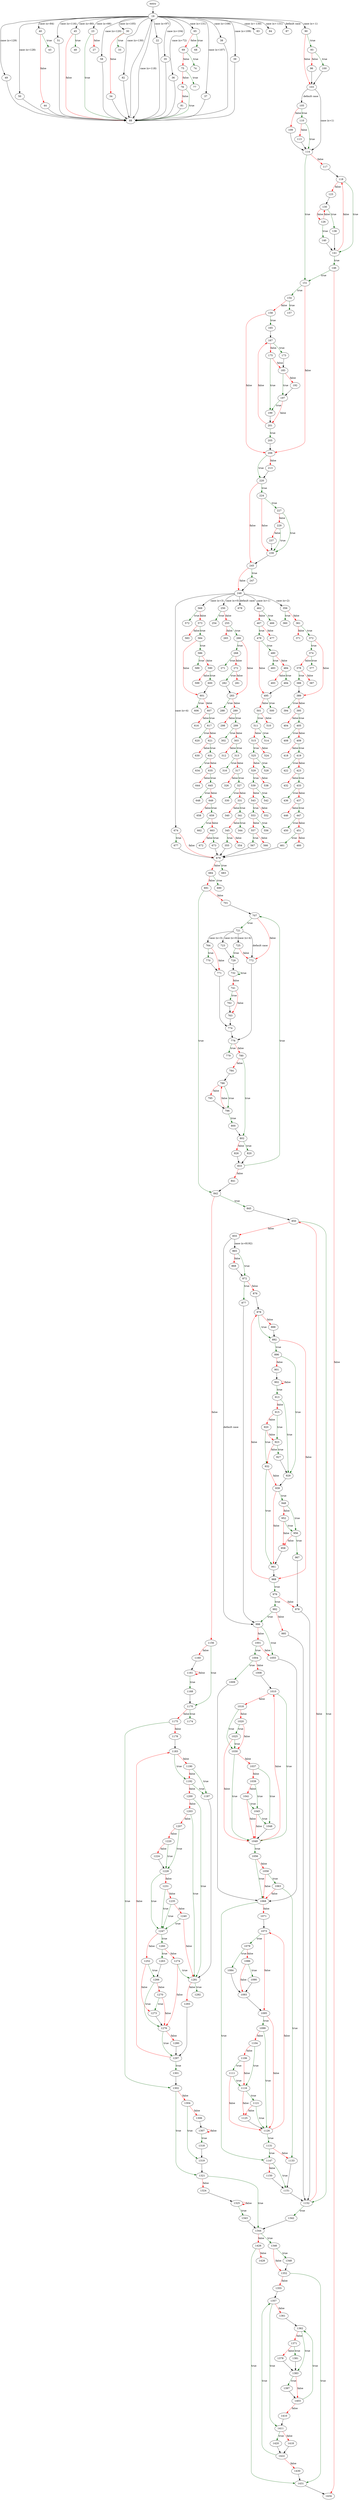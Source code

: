 digraph "main" {
	// Node definitions.
	2 [label=entry];
	19;
	22;
	23;
	27;
	30;
	33;
	34;
	35;
	36;
	37;
	38;
	39;
	40;
	43;
	44;
	45;
	48;
	49;
	50;
	51;
	58;
	65;
	68;
	69;
	74;
	75;
	77;
	78;
	81;
	82;
	83;
	84;
	87;
	88;
	90;
	93;
	96;
	100;
	103;
	105;
	109;
	110;
	113;
	114;
	117;
	118;
	123;
	126;
	130;
	136;
	140;
	141;
	146;
	151;
	154;
	157;
	158;
	165;
	167;
	173;
	175;
	183;
	192;
	197;
	199;
	201;
	205;
	206;
	213;
	220;
	224;
	227;
	229;
	237;
	239;
	245;
	247;
	248;
	250;
	254;
	255;
	265;
	266;
	268;
	271;
	272;
	281;
	282;
	283;
	288;
	289;
	298;
	299;
	302;
	303;
	312;
	313;
	316;
	317;
	326;
	327;
	330;
	331;
	340;
	341;
	344;
	345;
	354;
	355;
	356;
	360;
	361;
	371;
	372;
	374;
	377;
	378;
	387;
	388;
	389;
	394;
	395;
	404;
	405;
	408;
	409;
	418;
	419;
	422;
	423;
	432;
	433;
	436;
	437;
	446;
	447;
	450;
	451;
	460;
	461;
	462;
	466;
	467;
	477;
	478;
	480;
	483;
	484;
	493;
	494;
	495;
	500;
	501;
	510;
	511;
	514;
	515;
	524;
	525;
	528;
	529;
	538;
	539;
	542;
	543;
	552;
	553;
	556;
	557;
	566;
	567;
	568;
	572;
	573;
	583;
	584;
	586;
	589;
	590;
	599;
	600;
	601;
	606;
	607;
	616;
	617;
	620;
	621;
	630;
	631;
	634;
	635;
	644;
	645;
	648;
	649;
	658;
	659;
	662;
	663;
	672;
	673;
	674;
	677;
	678;
	679;
	683;
	684;
	690;
	691;
	701;
	707;
	721;
	723;
	725;
	729;
	732;
	741;
	762;
	763;
	764;
	770;
	771;
	772;
	774;
	776;
	779;
	780;
	784;
	786;
	795;
	796;
	800;
	802;
	820;
	826;
	833;
	841;
	842;
	845;
	850;
	855;
	865;
	868;
	872;
	876;
	877;
	878;
	888;
	892;
	896;
	901;
	902;
	913;
	915;
	920;
	923;
	927;
	929;
	932;
	939;
	948;
	952;
	956;
	958;
	961;
	967;
	968;
	976;
	978;
	992;
	995;
	998;
	1001;
	1004;
	1008;
	1009;
	1010;
	1018;
	1020;
	1025;
	1030;
	1037;
	1039;
	1041;
	1045;
	1048;
	1049;
	1055;
	1056;
	1058;
	1063;
	1068;
	1071;
	1073;
	1079;
	1084;
	1086;
	1090;
	1093;
	1095;
	1099;
	1104;
	1106;
	1111;
	1116;
	1121;
	1125;
	1126;
	1131;
	1133;
	1147;
	1150;
	1151;
	1152;
	1156;
	1160;
	1161;
	1168;
	1170;
	1174;
	1175;
	1178;
	1183;
	1190;
	1192;
	1197;
	1200;
	1203;
	1207;
	1220;
	1224;
	1228;
	1231;
	1235;
	1240;
	1247;
	1252;
	1260;
	1263;
	1266;
	1270;
	1273;
	1274;
	1276;
	1280;
	1281;
	1292;
	1293;
	1297;
	1301;
	1302;
	1304;
	1306;
	1307;
	1318;
	1319;
	1321;
	1324;
	1325;
	1342;
	1343;
	1344;
	1346;
	1348;
	1352;
	1355;
	1357;
	1361;
	1362;
	1371;
	1378;
	1381;
	1383;
	1397;
	1403;
	1410;
	1411;
	1418;
	1420;
	1422;
	1426;
	1428;
	1430;
	1431;
	1434;

	// Edge definitions.
	2 -> 19;
	19 -> 22 [label="case (x=97)"];
	19 -> 23 [label="case (x=66)"];
	19 -> 30 [label="case (x=105)"];
	19 -> 35 [label="case (x=104)"];
	19 -> 36 [label="case (x=72)"];
	19 -> 37 [label="case (x=107)"];
	19 -> 38 [label="case (x=108)"];
	19 -> 39 [label="case (x=109)"];
	19 -> 40 [label="case (x=84)"];
	19 -> 45 [label="case (x=80)"];
	19 -> 49 [label="case (x=129)"];
	19 -> 50 [label="case (x=128)"];
	19 -> 51 [label="case (x=116)"];
	19 -> 58 [label="case (x=120)"];
	19 -> 65 [label="case (x=131)"];
	19 -> 82 [label="case (x=130)"];
	19 -> 83 [label="case (x=-130)"];
	19 -> 84 [label="case (x=-131)"];
	19 -> 87 [label="default case"];
	19 -> 88 [label="case (x=118)"];
	19 -> 90 [label="case (x=-1)"];
	22 -> 88;
	23 -> 27 [
		color=red
		label=false
	];
	23 -> 88 [
		color=darkgreen
		label=true
	];
	30 -> 33 [
		color=darkgreen
		label=true
	];
	30 -> 34 [
		color=red
		label=false
	];
	34 -> 88;
	35 -> 88;
	36 -> 88;
	37 -> 88;
	38 -> 88;
	39 -> 88;
	40 -> 43 [
		color=darkgreen
		label=true
	];
	40 -> 44 [
		color=red
		label=false
	];
	44 -> 88;
	45 -> 48 [
		color=darkgreen
		label=true
	];
	45 -> 88 [
		color=red
		label=false
	];
	49 -> 88;
	50 -> 88;
	51 -> 88;
	58 -> 88;
	65 -> 68 [
		color=darkgreen
		label=true
	];
	65 -> 69 [
		color=red
		label=false
	];
	69 -> 74 [
		color=darkgreen
		label=true
	];
	69 -> 75 [
		color=red
		label=false
	];
	75 -> 77 [
		color=darkgreen
		label=true
	];
	75 -> 78 [
		color=red
		label=false
	];
	78 -> 81 [
		color=red
		label=false
	];
	78 -> 88 [
		color=darkgreen
		label=true
	];
	81 -> 88;
	82 -> 88;
	88 -> 19;
	90 -> 93 [
		color=darkgreen
		label=true
	];
	90 -> 103 [
		color=red
		label=false
	];
	93 -> 96 [
		color=red
		label=false
	];
	93 -> 100 [
		color=darkgreen
		label=true
	];
	96 -> 103;
	100 -> 103;
	103 -> 105 [label="default case"];
	103 -> 114 [label="case (x=1)"];
	105 -> 109 [
		color=red
		label=false
	];
	105 -> 110 [
		color=darkgreen
		label=true
	];
	109 -> 114;
	110 -> 113 [
		color=red
		label=false
	];
	110 -> 114 [
		color=darkgreen
		label=true
	];
	113 -> 114;
	114 -> 117 [
		color=red
		label=false
	];
	114 -> 151 [
		color=darkgreen
		label=true
	];
	117 -> 118;
	118 -> 123 [
		color=red
		label=false
	];
	118 -> 141 [
		color=darkgreen
		label=true
	];
	123 -> 130;
	126 -> 130 [
		color=red
		label=false
	];
	126 -> 140 [
		color=darkgreen
		label=true
	];
	130 -> 126 [
		color=red
		label=false
	];
	130 -> 136 [
		color=darkgreen
		label=true
	];
	136 -> 141;
	140 -> 141;
	141 -> 118 [
		color=red
		label=false
	];
	141 -> 146 [
		color=darkgreen
		label=true
	];
	146 -> 151 [
		color=darkgreen
		label=true
	];
	146 -> 1434 [
		color=red
		label=false
	];
	151 -> 154 [
		color=darkgreen
		label=true
	];
	151 -> 206 [
		color=red
		label=false
	];
	154 -> 157 [
		color=darkgreen
		label=true
	];
	154 -> 158 [
		color=red
		label=false
	];
	158 -> 165 [
		color=darkgreen
		label=true
	];
	158 -> 206 [
		color=red
		label=false
	];
	165 -> 167;
	167 -> 173 [
		color=darkgreen
		label=true
	];
	167 -> 175 [
		color=red
		label=false
	];
	173 -> 183;
	175 -> 183 [
		color=red
		label=false
	];
	175 -> 199 [
		color=darkgreen
		label=true
	];
	183 -> 192 [
		color=red
		label=false
	];
	183 -> 197 [
		color=darkgreen
		label=true
	];
	192 -> 197;
	197 -> 199 [
		color=darkgreen
		label=true
	];
	197 -> 201 [
		color=red
		label=false
	];
	199 -> 201;
	201 -> 167 [
		color=red
		label=false
	];
	201 -> 205 [
		color=darkgreen
		label=true
	];
	205 -> 206;
	206 -> 213 [
		color=red
		label=false
	];
	206 -> 220 [
		color=darkgreen
		label=true
	];
	213 -> 220;
	220 -> 224 [
		color=darkgreen
		label=true
	];
	220 -> 245 [
		color=red
		label=false
	];
	224 -> 227 [
		color=darkgreen
		label=true
	];
	224 -> 239 [
		color=red
		label=false
	];
	227 -> 229 [
		color=red
		label=false
	];
	227 -> 239 [
		color=darkgreen
		label=true
	];
	229 -> 237 [
		color=red
		label=false
	];
	229 -> 239 [
		color=darkgreen
		label=true
	];
	237 -> 239;
	239 -> 245;
	245 -> 247 [
		color=darkgreen
		label=true
	];
	245 -> 248 [
		color=red
		label=false
	];
	247 -> 248;
	248 -> 250 [label="case (x=0)"];
	248 -> 356 [label="case (x=2)"];
	248 -> 462 [label="case (x=1)"];
	248 -> 568 [label="case (x=3)"];
	248 -> 674 [label="case (x=4)"];
	248 -> 678 [label="default case"];
	250 -> 254 [
		color=darkgreen
		label=true
	];
	250 -> 255 [
		color=red
		label=false
	];
	255 -> 265 [
		color=red
		label=false
	];
	255 -> 266 [
		color=darkgreen
		label=true
	];
	266 -> 268 [
		color=darkgreen
		label=true
	];
	266 -> 283 [
		color=red
		label=false
	];
	268 -> 271 [
		color=darkgreen
		label=true
	];
	268 -> 272 [
		color=red
		label=false
	];
	272 -> 281 [
		color=red
		label=false
	];
	272 -> 282 [
		color=darkgreen
		label=true
	];
	282 -> 283;
	283 -> 288 [
		color=darkgreen
		label=true
	];
	283 -> 289 [
		color=red
		label=false
	];
	289 -> 298 [
		color=red
		label=false
	];
	289 -> 299 [
		color=darkgreen
		label=true
	];
	299 -> 302 [
		color=darkgreen
		label=true
	];
	299 -> 303 [
		color=red
		label=false
	];
	303 -> 312 [
		color=red
		label=false
	];
	303 -> 313 [
		color=darkgreen
		label=true
	];
	313 -> 316 [
		color=darkgreen
		label=true
	];
	313 -> 317 [
		color=red
		label=false
	];
	317 -> 326 [
		color=red
		label=false
	];
	317 -> 327 [
		color=darkgreen
		label=true
	];
	327 -> 330 [
		color=darkgreen
		label=true
	];
	327 -> 331 [
		color=red
		label=false
	];
	331 -> 340 [
		color=red
		label=false
	];
	331 -> 341 [
		color=darkgreen
		label=true
	];
	341 -> 344 [
		color=darkgreen
		label=true
	];
	341 -> 345 [
		color=red
		label=false
	];
	345 -> 354 [
		color=red
		label=false
	];
	345 -> 355 [
		color=darkgreen
		label=true
	];
	355 -> 679;
	356 -> 360 [
		color=darkgreen
		label=true
	];
	356 -> 361 [
		color=red
		label=false
	];
	361 -> 371 [
		color=red
		label=false
	];
	361 -> 372 [
		color=darkgreen
		label=true
	];
	372 -> 374 [
		color=darkgreen
		label=true
	];
	372 -> 389 [
		color=red
		label=false
	];
	374 -> 377 [
		color=darkgreen
		label=true
	];
	374 -> 378 [
		color=red
		label=false
	];
	378 -> 387 [
		color=red
		label=false
	];
	378 -> 388 [
		color=darkgreen
		label=true
	];
	388 -> 389;
	389 -> 394 [
		color=darkgreen
		label=true
	];
	389 -> 395 [
		color=red
		label=false
	];
	395 -> 404 [
		color=red
		label=false
	];
	395 -> 405 [
		color=darkgreen
		label=true
	];
	405 -> 408 [
		color=darkgreen
		label=true
	];
	405 -> 409 [
		color=red
		label=false
	];
	409 -> 418 [
		color=red
		label=false
	];
	409 -> 419 [
		color=darkgreen
		label=true
	];
	419 -> 422 [
		color=darkgreen
		label=true
	];
	419 -> 423 [
		color=red
		label=false
	];
	423 -> 432 [
		color=red
		label=false
	];
	423 -> 433 [
		color=darkgreen
		label=true
	];
	433 -> 436 [
		color=darkgreen
		label=true
	];
	433 -> 437 [
		color=red
		label=false
	];
	437 -> 446 [
		color=red
		label=false
	];
	437 -> 447 [
		color=darkgreen
		label=true
	];
	447 -> 450 [
		color=darkgreen
		label=true
	];
	447 -> 451 [
		color=red
		label=false
	];
	451 -> 460 [
		color=red
		label=false
	];
	451 -> 461 [
		color=darkgreen
		label=true
	];
	461 -> 679;
	462 -> 466 [
		color=darkgreen
		label=true
	];
	462 -> 467 [
		color=red
		label=false
	];
	467 -> 477 [
		color=red
		label=false
	];
	467 -> 478 [
		color=darkgreen
		label=true
	];
	478 -> 480 [
		color=darkgreen
		label=true
	];
	478 -> 495 [
		color=red
		label=false
	];
	480 -> 483 [
		color=darkgreen
		label=true
	];
	480 -> 484 [
		color=red
		label=false
	];
	484 -> 493 [
		color=red
		label=false
	];
	484 -> 494 [
		color=darkgreen
		label=true
	];
	494 -> 495;
	495 -> 500 [
		color=darkgreen
		label=true
	];
	495 -> 501 [
		color=red
		label=false
	];
	501 -> 510 [
		color=red
		label=false
	];
	501 -> 511 [
		color=darkgreen
		label=true
	];
	511 -> 514 [
		color=darkgreen
		label=true
	];
	511 -> 515 [
		color=red
		label=false
	];
	515 -> 524 [
		color=red
		label=false
	];
	515 -> 525 [
		color=darkgreen
		label=true
	];
	525 -> 528 [
		color=darkgreen
		label=true
	];
	525 -> 529 [
		color=red
		label=false
	];
	529 -> 538 [
		color=red
		label=false
	];
	529 -> 539 [
		color=darkgreen
		label=true
	];
	539 -> 542 [
		color=darkgreen
		label=true
	];
	539 -> 543 [
		color=red
		label=false
	];
	543 -> 552 [
		color=red
		label=false
	];
	543 -> 553 [
		color=darkgreen
		label=true
	];
	553 -> 556 [
		color=darkgreen
		label=true
	];
	553 -> 557 [
		color=red
		label=false
	];
	557 -> 566 [
		color=red
		label=false
	];
	557 -> 567 [
		color=darkgreen
		label=true
	];
	567 -> 679;
	568 -> 572 [
		color=darkgreen
		label=true
	];
	568 -> 573 [
		color=red
		label=false
	];
	573 -> 583 [
		color=red
		label=false
	];
	573 -> 584 [
		color=darkgreen
		label=true
	];
	584 -> 586 [
		color=darkgreen
		label=true
	];
	584 -> 601 [
		color=red
		label=false
	];
	586 -> 589 [
		color=darkgreen
		label=true
	];
	586 -> 590 [
		color=red
		label=false
	];
	590 -> 599 [
		color=red
		label=false
	];
	590 -> 600 [
		color=darkgreen
		label=true
	];
	600 -> 601;
	601 -> 606 [
		color=darkgreen
		label=true
	];
	601 -> 607 [
		color=red
		label=false
	];
	607 -> 616 [
		color=red
		label=false
	];
	607 -> 617 [
		color=darkgreen
		label=true
	];
	617 -> 620 [
		color=darkgreen
		label=true
	];
	617 -> 621 [
		color=red
		label=false
	];
	621 -> 630 [
		color=red
		label=false
	];
	621 -> 631 [
		color=darkgreen
		label=true
	];
	631 -> 634 [
		color=darkgreen
		label=true
	];
	631 -> 635 [
		color=red
		label=false
	];
	635 -> 644 [
		color=red
		label=false
	];
	635 -> 645 [
		color=darkgreen
		label=true
	];
	645 -> 648 [
		color=darkgreen
		label=true
	];
	645 -> 649 [
		color=red
		label=false
	];
	649 -> 658 [
		color=red
		label=false
	];
	649 -> 659 [
		color=darkgreen
		label=true
	];
	659 -> 662 [
		color=darkgreen
		label=true
	];
	659 -> 663 [
		color=red
		label=false
	];
	663 -> 672 [
		color=red
		label=false
	];
	663 -> 673 [
		color=darkgreen
		label=true
	];
	673 -> 679;
	674 -> 677 [
		color=darkgreen
		label=true
	];
	674 -> 679 [
		color=red
		label=false
	];
	677 -> 679;
	679 -> 683 [
		color=darkgreen
		label=true
	];
	679 -> 684 [
		color=red
		label=false
	];
	684 -> 690 [
		color=darkgreen
		label=true
	];
	684 -> 691 [
		color=red
		label=false
	];
	691 -> 701 [
		color=red
		label=false
	];
	691 -> 842 [
		color=darkgreen
		label=true
	];
	701 -> 707;
	707 -> 721 [
		color=darkgreen
		label=true
	];
	707 -> 772 [
		color=red
		label=false
	];
	721 -> 723 [label="case (x=0)"];
	721 -> 725 [label="case (x=4)"];
	721 -> 764 [label="case (x=3)"];
	721 -> 772 [label="default case"];
	723 -> 729;
	725 -> 729 [
		color=darkgreen
		label=true
	];
	725 -> 772 [
		color=red
		label=false
	];
	729 -> 732;
	732 -> 732 [
		color=darkgreen
		label=true
	];
	732 -> 741 [
		color=red
		label=false
	];
	741 -> 762 [
		color=darkgreen
		label=true
	];
	741 -> 763 [
		color=red
		label=false
	];
	762 -> 763;
	763 -> 774;
	764 -> 770 [
		color=darkgreen
		label=true
	];
	764 -> 771 [
		color=red
		label=false
	];
	770 -> 771;
	771 -> 774;
	772 -> 776;
	774 -> 776;
	776 -> 779 [
		color=darkgreen
		label=true
	];
	776 -> 780 [
		color=red
		label=false
	];
	780 -> 784 [
		color=red
		label=false
	];
	780 -> 802 [
		color=darkgreen
		label=true
	];
	784 -> 786;
	786 -> 795 [
		color=red
		label=false
	];
	786 -> 796 [
		color=darkgreen
		label=true
	];
	795 -> 796;
	796 -> 786 [
		color=red
		label=false
	];
	796 -> 800 [
		color=darkgreen
		label=true
	];
	800 -> 802;
	802 -> 820 [
		color=darkgreen
		label=true
	];
	802 -> 826 [
		color=red
		label=false
	];
	820 -> 833;
	826 -> 833;
	833 -> 707 [
		color=darkgreen
		label=true
	];
	833 -> 841 [
		color=red
		label=false
	];
	841 -> 842;
	842 -> 845 [
		color=darkgreen
		label=true
	];
	842 -> 1156 [
		color=red
		label=false
	];
	845 -> 850;
	850 -> 855 [
		color=red
		label=false
	];
	850 -> 1152 [
		color=darkgreen
		label=true
	];
	855 -> 865 [label="case (x=8192)"];
	855 -> 998 [label="default case"];
	865 -> 868 [
		color=red
		label=false
	];
	865 -> 872 [
		color=darkgreen
		label=true
	];
	868 -> 872;
	872 -> 876 [
		color=red
		label=false
	];
	872 -> 877 [
		color=darkgreen
		label=true
	];
	876 -> 878;
	877 -> 998;
	878 -> 888 [
		color=red
		label=false
	];
	878 -> 892 [
		color=darkgreen
		label=true
	];
	888 -> 892;
	892 -> 896 [
		color=darkgreen
		label=true
	];
	892 -> 968 [
		color=red
		label=false
	];
	896 -> 901 [
		color=red
		label=false
	];
	896 -> 929 [
		color=darkgreen
		label=true
	];
	901 -> 902;
	902 -> 902 [
		color=red
		label=false
	];
	902 -> 913 [
		color=darkgreen
		label=true
	];
	913 -> 915 [
		color=red
		label=false
	];
	913 -> 929 [
		color=darkgreen
		label=true
	];
	915 -> 920 [
		color=red
		label=false
	];
	915 -> 923 [
		color=darkgreen
		label=true
	];
	920 -> 923 [
		color=red
		label=false
	];
	920 -> 932 [
		color=darkgreen
		label=true
	];
	923 -> 927 [
		color=darkgreen
		label=true
	];
	923 -> 932 [
		color=red
		label=false
	];
	927 -> 929;
	929 -> 939;
	932 -> 939 [
		color=red
		label=false
	];
	932 -> 961 [
		color=darkgreen
		label=true
	];
	939 -> 948 [
		color=darkgreen
		label=true
	];
	939 -> 961 [
		color=red
		label=false
	];
	948 -> 952 [
		color=red
		label=false
	];
	948 -> 956 [
		color=darkgreen
		label=true
	];
	952 -> 956 [
		color=darkgreen
		label=true
	];
	952 -> 958 [
		color=red
		label=false
	];
	956 -> 958 [
		color=red
		label=false
	];
	956 -> 967 [
		color=darkgreen
		label=true
	];
	958 -> 961;
	961 -> 968;
	967 -> 978;
	968 -> 878 [
		color=red
		label=false
	];
	968 -> 976 [
		color=darkgreen
		label=true
	];
	976 -> 978 [
		color=red
		label=false
	];
	976 -> 992 [
		color=darkgreen
		label=true
	];
	978 -> 1152;
	992 -> 995 [
		color=red
		label=false
	];
	992 -> 998 [
		color=darkgreen
		label=true
	];
	995 -> 1152;
	998 -> 1001 [
		color=red
		label=false
	];
	998 -> 1055 [
		color=darkgreen
		label=true
	];
	1001 -> 1004 [
		color=darkgreen
		label=true
	];
	1001 -> 1055 [
		color=red
		label=false
	];
	1004 -> 1008 [
		color=red
		label=false
	];
	1004 -> 1009 [
		color=darkgreen
		label=true
	];
	1008 -> 1010;
	1009 -> 1068;
	1010 -> 1018 [
		color=red
		label=false
	];
	1010 -> 1049 [
		color=darkgreen
		label=true
	];
	1018 -> 1020 [
		color=red
		label=false
	];
	1018 -> 1030 [
		color=darkgreen
		label=true
	];
	1020 -> 1025 [
		color=darkgreen
		label=true
	];
	1020 -> 1030 [
		color=red
		label=false
	];
	1025 -> 1030 [
		color=darkgreen
		label=true
	];
	1025 -> 1049 [
		color=red
		label=false
	];
	1030 -> 1037 [
		color=red
		label=false
	];
	1030 -> 1049 [
		color=darkgreen
		label=true
	];
	1037 -> 1039 [
		color=red
		label=false
	];
	1037 -> 1048 [
		color=darkgreen
		label=true
	];
	1039 -> 1041 [
		color=red
		label=false
	];
	1039 -> 1045 [
		color=darkgreen
		label=true
	];
	1041 -> 1045 [
		color=darkgreen
		label=true
	];
	1041 -> 1049 [
		color=red
		label=false
	];
	1045 -> 1048 [
		color=darkgreen
		label=true
	];
	1045 -> 1049 [
		color=red
		label=false
	];
	1048 -> 1049;
	1049 -> 1010 [
		color=red
		label=false
	];
	1049 -> 1056 [
		color=darkgreen
		label=true
	];
	1055 -> 1068;
	1056 -> 1058 [
		color=red
		label=false
	];
	1056 -> 1068 [
		color=darkgreen
		label=true
	];
	1058 -> 1063 [
		color=darkgreen
		label=true
	];
	1058 -> 1068 [
		color=red
		label=false
	];
	1063 -> 1068 [
		color=red
		label=false
	];
	1063 -> 1133 [
		color=darkgreen
		label=true
	];
	1068 -> 1071 [
		color=red
		label=false
	];
	1068 -> 1147 [
		color=darkgreen
		label=true
	];
	1071 -> 1073;
	1073 -> 1079 [
		color=darkgreen
		label=true
	];
	1073 -> 1095 [
		color=red
		label=false
	];
	1079 -> 1084 [
		color=darkgreen
		label=true
	];
	1079 -> 1086 [
		color=red
		label=false
	];
	1084 -> 1093;
	1086 -> 1090 [
		color=darkgreen
		label=true
	];
	1086 -> 1093 [
		color=red
		label=false
	];
	1090 -> 1093;
	1093 -> 1095;
	1095 -> 1099 [
		color=darkgreen
		label=true
	];
	1095 -> 1126 [
		color=red
		label=false
	];
	1099 -> 1104 [
		color=red
		label=false
	];
	1099 -> 1126 [
		color=darkgreen
		label=true
	];
	1104 -> 1106 [
		color=red
		label=false
	];
	1104 -> 1116 [
		color=darkgreen
		label=true
	];
	1106 -> 1111 [
		color=darkgreen
		label=true
	];
	1106 -> 1116 [
		color=red
		label=false
	];
	1111 -> 1116 [
		color=darkgreen
		label=true
	];
	1111 -> 1126 [
		color=red
		label=false
	];
	1116 -> 1121 [
		color=darkgreen
		label=true
	];
	1116 -> 1125 [
		color=red
		label=false
	];
	1121 -> 1125 [
		color=red
		label=false
	];
	1121 -> 1126 [
		color=darkgreen
		label=true
	];
	1125 -> 1126;
	1126 -> 1073 [
		color=red
		label=false
	];
	1126 -> 1131 [
		color=darkgreen
		label=true
	];
	1131 -> 1133 [
		color=red
		label=false
	];
	1131 -> 1147 [
		color=darkgreen
		label=true
	];
	1133 -> 1151;
	1147 -> 1150 [
		color=red
		label=false
	];
	1147 -> 1151 [
		color=darkgreen
		label=true
	];
	1150 -> 1151;
	1151 -> 1152;
	1152 -> 850 [
		color=red
		label=false
	];
	1152 -> 1342 [
		color=darkgreen
		label=true
	];
	1156 -> 1160 [
		color=red
		label=false
	];
	1156 -> 1170 [
		color=darkgreen
		label=true
	];
	1160 -> 1161;
	1161 -> 1161 [
		color=red
		label=false
	];
	1161 -> 1168 [
		color=darkgreen
		label=true
	];
	1168 -> 1170;
	1170 -> 1174 [
		color=darkgreen
		label=true
	];
	1170 -> 1175 [
		color=red
		label=false
	];
	1175 -> 1178 [
		color=red
		label=false
	];
	1175 -> 1302 [
		color=darkgreen
		label=true
	];
	1178 -> 1183;
	1183 -> 1190 [
		color=red
		label=false
	];
	1183 -> 1192 [
		color=darkgreen
		label=true
	];
	1190 -> 1192 [
		color=red
		label=false
	];
	1190 -> 1197 [
		color=darkgreen
		label=true
	];
	1192 -> 1197 [
		color=darkgreen
		label=true
	];
	1192 -> 1200 [
		color=red
		label=false
	];
	1197 -> 1281;
	1200 -> 1203 [
		color=red
		label=false
	];
	1200 -> 1281 [
		color=darkgreen
		label=true
	];
	1203 -> 1207 [
		color=red
		label=false
	];
	1203 -> 1281 [
		color=darkgreen
		label=true
	];
	1207 -> 1220 [
		color=red
		label=false
	];
	1207 -> 1228 [
		color=darkgreen
		label=true
	];
	1220 -> 1224 [
		color=red
		label=false
	];
	1220 -> 1228 [
		color=darkgreen
		label=true
	];
	1224 -> 1228;
	1228 -> 1231 [
		color=red
		label=false
	];
	1228 -> 1247 [
		color=darkgreen
		label=true
	];
	1231 -> 1235 [
		color=red
		label=false
	];
	1231 -> 1247 [
		color=darkgreen
		label=true
	];
	1235 -> 1240 [
		color=red
		label=false
	];
	1235 -> 1247 [
		color=darkgreen
		label=true
	];
	1240 -> 1247 [
		color=darkgreen
		label=true
	];
	1240 -> 1281 [
		color=red
		label=false
	];
	1247 -> 1252 [
		color=red
		label=false
	];
	1247 -> 1260 [
		color=darkgreen
		label=true
	];
	1252 -> 1266 [
		color=darkgreen
		label=true
	];
	1252 -> 1273 [
		color=red
		label=false
	];
	1260 -> 1263 [
		color=darkgreen
		label=true
	];
	1260 -> 1274 [
		color=red
		label=false
	];
	1263 -> 1266;
	1266 -> 1270 [
		color=red
		label=false
	];
	1266 -> 1276 [
		color=darkgreen
		label=true
	];
	1270 -> 1273 [
		color=darkgreen
		label=true
	];
	1270 -> 1276 [
		color=red
		label=false
	];
	1273 -> 1276;
	1274 -> 1276 [
		color=red
		label=false
	];
	1274 -> 1281 [
		color=darkgreen
		label=true
	];
	1276 -> 1280 [
		color=red
		label=false
	];
	1276 -> 1297 [
		color=darkgreen
		label=true
	];
	1280 -> 1297;
	1281 -> 1292 [
		color=darkgreen
		label=true
	];
	1281 -> 1293 [
		color=red
		label=false
	];
	1293 -> 1297;
	1297 -> 1183 [
		color=red
		label=false
	];
	1297 -> 1301 [
		color=darkgreen
		label=true
	];
	1301 -> 1302;
	1302 -> 1304 [
		color=red
		label=false
	];
	1302 -> 1321 [
		color=darkgreen
		label=true
	];
	1304 -> 1306 [
		color=red
		label=false
	];
	1304 -> 1319 [
		color=darkgreen
		label=true
	];
	1306 -> 1307;
	1307 -> 1307 [
		color=red
		label=false
	];
	1307 -> 1318 [
		color=darkgreen
		label=true
	];
	1318 -> 1319;
	1319 -> 1321;
	1321 -> 1324 [
		color=red
		label=false
	];
	1321 -> 1344 [
		color=darkgreen
		label=true
	];
	1324 -> 1325;
	1325 -> 1325 [
		color=red
		label=false
	];
	1325 -> 1343 [
		color=darkgreen
		label=true
	];
	1342 -> 1344;
	1343 -> 1344;
	1344 -> 1346 [
		color=darkgreen
		label=true
	];
	1344 -> 1426 [
		color=red
		label=false
	];
	1346 -> 1348 [
		color=darkgreen
		label=true
	];
	1346 -> 1352 [
		color=red
		label=false
	];
	1348 -> 1352;
	1352 -> 1355 [
		color=red
		label=false
	];
	1352 -> 1431 [
		color=darkgreen
		label=true
	];
	1355 -> 1357;
	1357 -> 1361 [
		color=red
		label=false
	];
	1357 -> 1411 [
		color=darkgreen
		label=true
	];
	1361 -> 1362;
	1362 -> 1371 [
		color=red
		label=false
	];
	1362 -> 1383 [
		color=darkgreen
		label=true
	];
	1371 -> 1378 [
		color=red
		label=false
	];
	1371 -> 1381 [
		color=darkgreen
		label=true
	];
	1378 -> 1383;
	1381 -> 1383;
	1383 -> 1397 [
		color=darkgreen
		label=true
	];
	1383 -> 1403 [
		color=red
		label=false
	];
	1397 -> 1403;
	1403 -> 1362 [
		color=darkgreen
		label=true
	];
	1403 -> 1410 [
		color=red
		label=false
	];
	1410 -> 1411;
	1411 -> 1418 [
		color=red
		label=false
	];
	1411 -> 1420 [
		color=darkgreen
		label=true
	];
	1418 -> 1422;
	1420 -> 1422;
	1422 -> 1357 [
		color=darkgreen
		label=true
	];
	1422 -> 1430 [
		color=red
		label=false
	];
	1426 -> 1428 [
		color=red
		label=false
	];
	1426 -> 1431 [
		color=darkgreen
		label=true
	];
	1430 -> 1431;
	1431 -> 1434;
}